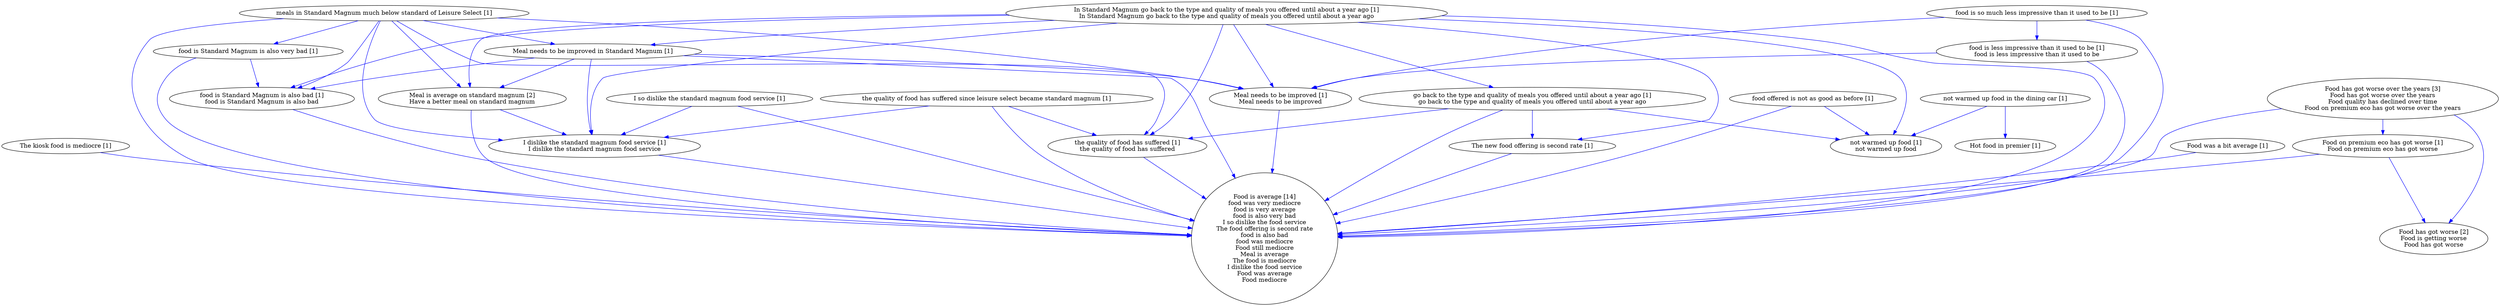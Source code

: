 digraph collapsedGraph {
"Food is average [14]\nfood was very mediocre\nfood is very average\nfood is also very bad\nI so dislike the food service\nThe food offering is second rate\nfood is also bad\nfood was mediocre\nFood still mediocre\nMeal is average\nThe food is mediocre\nI dislike the food service\nFood was average\nFood mediocre""Meal is average on standard magnum [2]\nHave a better meal on standard magnum""Food has got worse [2]\nFood is getting worse\nFood has got worse""Food has got worse over the years [3]\nFood has got worse over the years\nFood quality has declined over time\nFood on premium eco has got worse over the years""Food on premium eco has got worse [1]\nFood on premium eco has got worse""Food was a bit average [1]""Hot food in premier [1]""I so dislike the standard magnum food service [1]""I dislike the standard magnum food service [1]\nI dislike the standard magnum food service""In Standard Magnum go back to the type and quality of meals you offered until about a year ago [1]\nIn Standard Magnum go back to the type and quality of meals you offered until about a year ago""go back to the type and quality of meals you offered until about a year ago [1]\ngo back to the type and quality of meals you offered until about a year ago""Meal needs to be improved in Standard Magnum [1]""Meal needs to be improved [1]\nMeal needs to be improved""The kiosk food is mediocre [1]""The new food offering is second rate [1]""food is Standard Magnum is also very bad [1]""food is Standard Magnum is also bad [1]\nfood is Standard Magnum is also bad""food is so much less impressive than it used to be [1]""food is less impressive than it used to be [1]\nfood is less impressive than it used to be""food offered is not as good as before [1]""meals in Standard Magnum much below standard of Leisure Select [1]""not warmed up food in the dining car [1]""not warmed up food [1]\nnot warmed up food""the quality of food has suffered since leisure select became standard magnum [1]""the quality of food has suffered [1]\nthe quality of food has suffered""Food has got worse over the years [3]\nFood has got worse over the years\nFood quality has declined over time\nFood on premium eco has got worse over the years" -> "Food has got worse [2]\nFood is getting worse\nFood has got worse" [color=blue]
"Food on premium eco has got worse [1]\nFood on premium eco has got worse" -> "Food has got worse [2]\nFood is getting worse\nFood has got worse" [color=blue]
"I so dislike the standard magnum food service [1]" -> "I dislike the standard magnum food service [1]\nI dislike the standard magnum food service" [color=blue]
"Meal is average on standard magnum [2]\nHave a better meal on standard magnum" -> "I dislike the standard magnum food service [1]\nI dislike the standard magnum food service" [color=blue]
"In Standard Magnum go back to the type and quality of meals you offered until about a year ago [1]\nIn Standard Magnum go back to the type and quality of meals you offered until about a year ago" -> "go back to the type and quality of meals you offered until about a year ago [1]\ngo back to the type and quality of meals you offered until about a year ago" [color=blue]
"Meal needs to be improved in Standard Magnum [1]" -> "Meal needs to be improved [1]\nMeal needs to be improved" [color=blue]
"In Standard Magnum go back to the type and quality of meals you offered until about a year ago [1]\nIn Standard Magnum go back to the type and quality of meals you offered until about a year ago" -> "Meal needs to be improved in Standard Magnum [1]" [color=blue]
"In Standard Magnum go back to the type and quality of meals you offered until about a year ago [1]\nIn Standard Magnum go back to the type and quality of meals you offered until about a year ago" -> "The new food offering is second rate [1]" [color=blue]
"go back to the type and quality of meals you offered until about a year ago [1]\ngo back to the type and quality of meals you offered until about a year ago" -> "The new food offering is second rate [1]" [color=blue]
"food is Standard Magnum is also very bad [1]" -> "food is Standard Magnum is also bad [1]\nfood is Standard Magnum is also bad" [color=blue]
"Meal needs to be improved in Standard Magnum [1]" -> "food is Standard Magnum is also bad [1]\nfood is Standard Magnum is also bad" [color=blue]
"food is so much less impressive than it used to be [1]" -> "food is less impressive than it used to be [1]\nfood is less impressive than it used to be" [color=blue]
"food is so much less impressive than it used to be [1]" -> "Meal needs to be improved [1]\nMeal needs to be improved" [color=blue]
"food is less impressive than it used to be [1]\nfood is less impressive than it used to be" -> "Meal needs to be improved [1]\nMeal needs to be improved" [color=blue]
"meals in Standard Magnum much below standard of Leisure Select [1]" -> "Meal needs to be improved in Standard Magnum [1]" [color=blue]
"meals in Standard Magnum much below standard of Leisure Select [1]" -> "food is Standard Magnum is also very bad [1]" [color=blue]
"not warmed up food in the dining car [1]" -> "not warmed up food [1]\nnot warmed up food" [color=blue]
"In Standard Magnum go back to the type and quality of meals you offered until about a year ago [1]\nIn Standard Magnum go back to the type and quality of meals you offered until about a year ago" -> "not warmed up food [1]\nnot warmed up food" [color=blue]
"go back to the type and quality of meals you offered until about a year ago [1]\ngo back to the type and quality of meals you offered until about a year ago" -> "not warmed up food [1]\nnot warmed up food" [color=blue]
"food offered is not as good as before [1]" -> "not warmed up food [1]\nnot warmed up food" [color=blue]
"not warmed up food in the dining car [1]" -> "Hot food in premier [1]" [color=blue]
"the quality of food has suffered since leisure select became standard magnum [1]" -> "the quality of food has suffered [1]\nthe quality of food has suffered" [color=blue]
"In Standard Magnum go back to the type and quality of meals you offered until about a year ago [1]\nIn Standard Magnum go back to the type and quality of meals you offered until about a year ago" -> "the quality of food has suffered [1]\nthe quality of food has suffered" [color=blue]
"go back to the type and quality of meals you offered until about a year ago [1]\ngo back to the type and quality of meals you offered until about a year ago" -> "the quality of food has suffered [1]\nthe quality of food has suffered" [color=blue]
"meals in Standard Magnum much below standard of Leisure Select [1]" -> "the quality of food has suffered [1]\nthe quality of food has suffered" [color=blue]
"the quality of food has suffered since leisure select became standard magnum [1]" -> "I dislike the standard magnum food service [1]\nI dislike the standard magnum food service" [color=blue]
"Food has got worse over the years [3]\nFood has got worse over the years\nFood quality has declined over time\nFood on premium eco has got worse over the years" -> "Food on premium eco has got worse [1]\nFood on premium eco has got worse" [color=blue]
"In Standard Magnum go back to the type and quality of meals you offered until about a year ago [1]\nIn Standard Magnum go back to the type and quality of meals you offered until about a year ago" -> "Meal needs to be improved [1]\nMeal needs to be improved" [color=blue]
"In Standard Magnum go back to the type and quality of meals you offered until about a year ago [1]\nIn Standard Magnum go back to the type and quality of meals you offered until about a year ago" -> "food is Standard Magnum is also bad [1]\nfood is Standard Magnum is also bad" [color=blue]
"Meal needs to be improved in Standard Magnum [1]" -> "I dislike the standard magnum food service [1]\nI dislike the standard magnum food service" [color=blue]
"Meal needs to be improved in Standard Magnum [1]" -> "Meal is average on standard magnum [2]\nHave a better meal on standard magnum" [color=blue]
"The kiosk food is mediocre [1]" -> "Food is average [14]\nfood was very mediocre\nfood is very average\nfood is also very bad\nI so dislike the food service\nThe food offering is second rate\nfood is also bad\nfood was mediocre\nFood still mediocre\nMeal is average\nThe food is mediocre\nI dislike the food service\nFood was average\nFood mediocre" [color=blue]
"meals in Standard Magnum much below standard of Leisure Select [1]" -> "food is Standard Magnum is also bad [1]\nfood is Standard Magnum is also bad" [color=blue]
"meals in Standard Magnum much below standard of Leisure Select [1]" -> "Meal is average on standard magnum [2]\nHave a better meal on standard magnum" [color=blue]
"meals in Standard Magnum much below standard of Leisure Select [1]" -> "I dislike the standard magnum food service [1]\nI dislike the standard magnum food service" [color=blue]
"meals in Standard Magnum much below standard of Leisure Select [1]" -> "Meal needs to be improved [1]\nMeal needs to be improved" [color=blue]
"the quality of food has suffered since leisure select became standard magnum [1]" -> "Food is average [14]\nfood was very mediocre\nfood is very average\nfood is also very bad\nI so dislike the food service\nThe food offering is second rate\nfood is also bad\nfood was mediocre\nFood still mediocre\nMeal is average\nThe food is mediocre\nI dislike the food service\nFood was average\nFood mediocre" [color=blue]
"the quality of food has suffered [1]\nthe quality of food has suffered" -> "Food is average [14]\nfood was very mediocre\nfood is very average\nfood is also very bad\nI so dislike the food service\nThe food offering is second rate\nfood is also bad\nfood was mediocre\nFood still mediocre\nMeal is average\nThe food is mediocre\nI dislike the food service\nFood was average\nFood mediocre" [color=blue]
"Food has got worse over the years [3]\nFood has got worse over the years\nFood quality has declined over time\nFood on premium eco has got worse over the years" -> "Food is average [14]\nfood was very mediocre\nfood is very average\nfood is also very bad\nI so dislike the food service\nThe food offering is second rate\nfood is also bad\nfood was mediocre\nFood still mediocre\nMeal is average\nThe food is mediocre\nI dislike the food service\nFood was average\nFood mediocre" [color=blue]
"Food on premium eco has got worse [1]\nFood on premium eco has got worse" -> "Food is average [14]\nfood was very mediocre\nfood is very average\nfood is also very bad\nI so dislike the food service\nThe food offering is second rate\nfood is also bad\nfood was mediocre\nFood still mediocre\nMeal is average\nThe food is mediocre\nI dislike the food service\nFood was average\nFood mediocre" [color=blue]
"Food was a bit average [1]" -> "Food is average [14]\nfood was very mediocre\nfood is very average\nfood is also very bad\nI so dislike the food service\nThe food offering is second rate\nfood is also bad\nfood was mediocre\nFood still mediocre\nMeal is average\nThe food is mediocre\nI dislike the food service\nFood was average\nFood mediocre" [color=blue]
"Meal is average on standard magnum [2]\nHave a better meal on standard magnum" -> "Food is average [14]\nfood was very mediocre\nfood is very average\nfood is also very bad\nI so dislike the food service\nThe food offering is second rate\nfood is also bad\nfood was mediocre\nFood still mediocre\nMeal is average\nThe food is mediocre\nI dislike the food service\nFood was average\nFood mediocre" [color=blue]
"I so dislike the standard magnum food service [1]" -> "Food is average [14]\nfood was very mediocre\nfood is very average\nfood is also very bad\nI so dislike the food service\nThe food offering is second rate\nfood is also bad\nfood was mediocre\nFood still mediocre\nMeal is average\nThe food is mediocre\nI dislike the food service\nFood was average\nFood mediocre" [color=blue]
"I dislike the standard magnum food service [1]\nI dislike the standard magnum food service" -> "Food is average [14]\nfood was very mediocre\nfood is very average\nfood is also very bad\nI so dislike the food service\nThe food offering is second rate\nfood is also bad\nfood was mediocre\nFood still mediocre\nMeal is average\nThe food is mediocre\nI dislike the food service\nFood was average\nFood mediocre" [color=blue]
"In Standard Magnum go back to the type and quality of meals you offered until about a year ago [1]\nIn Standard Magnum go back to the type and quality of meals you offered until about a year ago" -> "Food is average [14]\nfood was very mediocre\nfood is very average\nfood is also very bad\nI so dislike the food service\nThe food offering is second rate\nfood is also bad\nfood was mediocre\nFood still mediocre\nMeal is average\nThe food is mediocre\nI dislike the food service\nFood was average\nFood mediocre" [color=blue]
"In Standard Magnum go back to the type and quality of meals you offered until about a year ago [1]\nIn Standard Magnum go back to the type and quality of meals you offered until about a year ago" -> "I dislike the standard magnum food service [1]\nI dislike the standard magnum food service" [color=blue]
"In Standard Magnum go back to the type and quality of meals you offered until about a year ago [1]\nIn Standard Magnum go back to the type and quality of meals you offered until about a year ago" -> "Meal is average on standard magnum [2]\nHave a better meal on standard magnum" [color=blue]
"go back to the type and quality of meals you offered until about a year ago [1]\ngo back to the type and quality of meals you offered until about a year ago" -> "Food is average [14]\nfood was very mediocre\nfood is very average\nfood is also very bad\nI so dislike the food service\nThe food offering is second rate\nfood is also bad\nfood was mediocre\nFood still mediocre\nMeal is average\nThe food is mediocre\nI dislike the food service\nFood was average\nFood mediocre" [color=blue]
"Meal needs to be improved in Standard Magnum [1]" -> "Food is average [14]\nfood was very mediocre\nfood is very average\nfood is also very bad\nI so dislike the food service\nThe food offering is second rate\nfood is also bad\nfood was mediocre\nFood still mediocre\nMeal is average\nThe food is mediocre\nI dislike the food service\nFood was average\nFood mediocre" [color=blue]
"Meal needs to be improved [1]\nMeal needs to be improved" -> "Food is average [14]\nfood was very mediocre\nfood is very average\nfood is also very bad\nI so dislike the food service\nThe food offering is second rate\nfood is also bad\nfood was mediocre\nFood still mediocre\nMeal is average\nThe food is mediocre\nI dislike the food service\nFood was average\nFood mediocre" [color=blue]
"The new food offering is second rate [1]" -> "Food is average [14]\nfood was very mediocre\nfood is very average\nfood is also very bad\nI so dislike the food service\nThe food offering is second rate\nfood is also bad\nfood was mediocre\nFood still mediocre\nMeal is average\nThe food is mediocre\nI dislike the food service\nFood was average\nFood mediocre" [color=blue]
"food is Standard Magnum is also very bad [1]" -> "Food is average [14]\nfood was very mediocre\nfood is very average\nfood is also very bad\nI so dislike the food service\nThe food offering is second rate\nfood is also bad\nfood was mediocre\nFood still mediocre\nMeal is average\nThe food is mediocre\nI dislike the food service\nFood was average\nFood mediocre" [color=blue]
"food is Standard Magnum is also bad [1]\nfood is Standard Magnum is also bad" -> "Food is average [14]\nfood was very mediocre\nfood is very average\nfood is also very bad\nI so dislike the food service\nThe food offering is second rate\nfood is also bad\nfood was mediocre\nFood still mediocre\nMeal is average\nThe food is mediocre\nI dislike the food service\nFood was average\nFood mediocre" [color=blue]
"food is so much less impressive than it used to be [1]" -> "Food is average [14]\nfood was very mediocre\nfood is very average\nfood is also very bad\nI so dislike the food service\nThe food offering is second rate\nfood is also bad\nfood was mediocre\nFood still mediocre\nMeal is average\nThe food is mediocre\nI dislike the food service\nFood was average\nFood mediocre" [color=blue]
"food is less impressive than it used to be [1]\nfood is less impressive than it used to be" -> "Food is average [14]\nfood was very mediocre\nfood is very average\nfood is also very bad\nI so dislike the food service\nThe food offering is second rate\nfood is also bad\nfood was mediocre\nFood still mediocre\nMeal is average\nThe food is mediocre\nI dislike the food service\nFood was average\nFood mediocre" [color=blue]
"food offered is not as good as before [1]" -> "Food is average [14]\nfood was very mediocre\nfood is very average\nfood is also very bad\nI so dislike the food service\nThe food offering is second rate\nfood is also bad\nfood was mediocre\nFood still mediocre\nMeal is average\nThe food is mediocre\nI dislike the food service\nFood was average\nFood mediocre" [color=blue]
"meals in Standard Magnum much below standard of Leisure Select [1]" -> "Food is average [14]\nfood was very mediocre\nfood is very average\nfood is also very bad\nI so dislike the food service\nThe food offering is second rate\nfood is also bad\nfood was mediocre\nFood still mediocre\nMeal is average\nThe food is mediocre\nI dislike the food service\nFood was average\nFood mediocre" [color=blue]
}